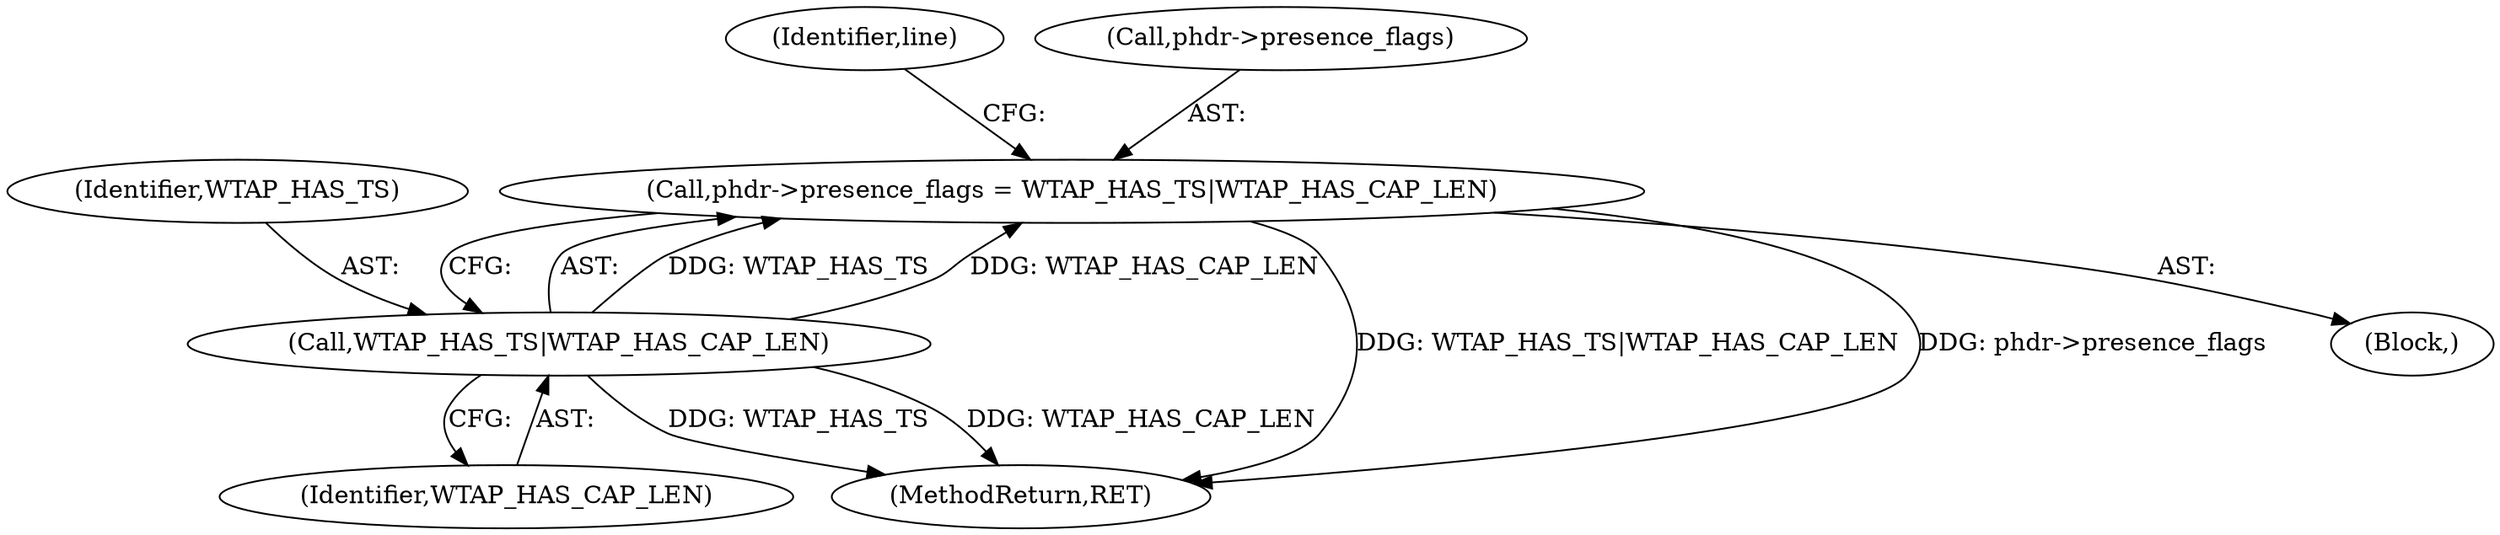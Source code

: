 digraph "0_wireshark_11edc83b98a61e890d7bb01855389d40e984ea82@pointer" {
"1000144" [label="(Call,phdr->presence_flags = WTAP_HAS_TS|WTAP_HAS_CAP_LEN)"];
"1000148" [label="(Call,WTAP_HAS_TS|WTAP_HAS_CAP_LEN)"];
"1000150" [label="(Identifier,WTAP_HAS_CAP_LEN)"];
"1000144" [label="(Call,phdr->presence_flags = WTAP_HAS_TS|WTAP_HAS_CAP_LEN)"];
"1000148" [label="(Call,WTAP_HAS_TS|WTAP_HAS_CAP_LEN)"];
"1000422" [label="(MethodReturn,RET)"];
"1000119" [label="(Block,)"];
"1000154" [label="(Identifier,line)"];
"1000149" [label="(Identifier,WTAP_HAS_TS)"];
"1000145" [label="(Call,phdr->presence_flags)"];
"1000144" -> "1000119"  [label="AST: "];
"1000144" -> "1000148"  [label="CFG: "];
"1000145" -> "1000144"  [label="AST: "];
"1000148" -> "1000144"  [label="AST: "];
"1000154" -> "1000144"  [label="CFG: "];
"1000144" -> "1000422"  [label="DDG: WTAP_HAS_TS|WTAP_HAS_CAP_LEN"];
"1000144" -> "1000422"  [label="DDG: phdr->presence_flags"];
"1000148" -> "1000144"  [label="DDG: WTAP_HAS_TS"];
"1000148" -> "1000144"  [label="DDG: WTAP_HAS_CAP_LEN"];
"1000148" -> "1000150"  [label="CFG: "];
"1000149" -> "1000148"  [label="AST: "];
"1000150" -> "1000148"  [label="AST: "];
"1000148" -> "1000422"  [label="DDG: WTAP_HAS_TS"];
"1000148" -> "1000422"  [label="DDG: WTAP_HAS_CAP_LEN"];
}
